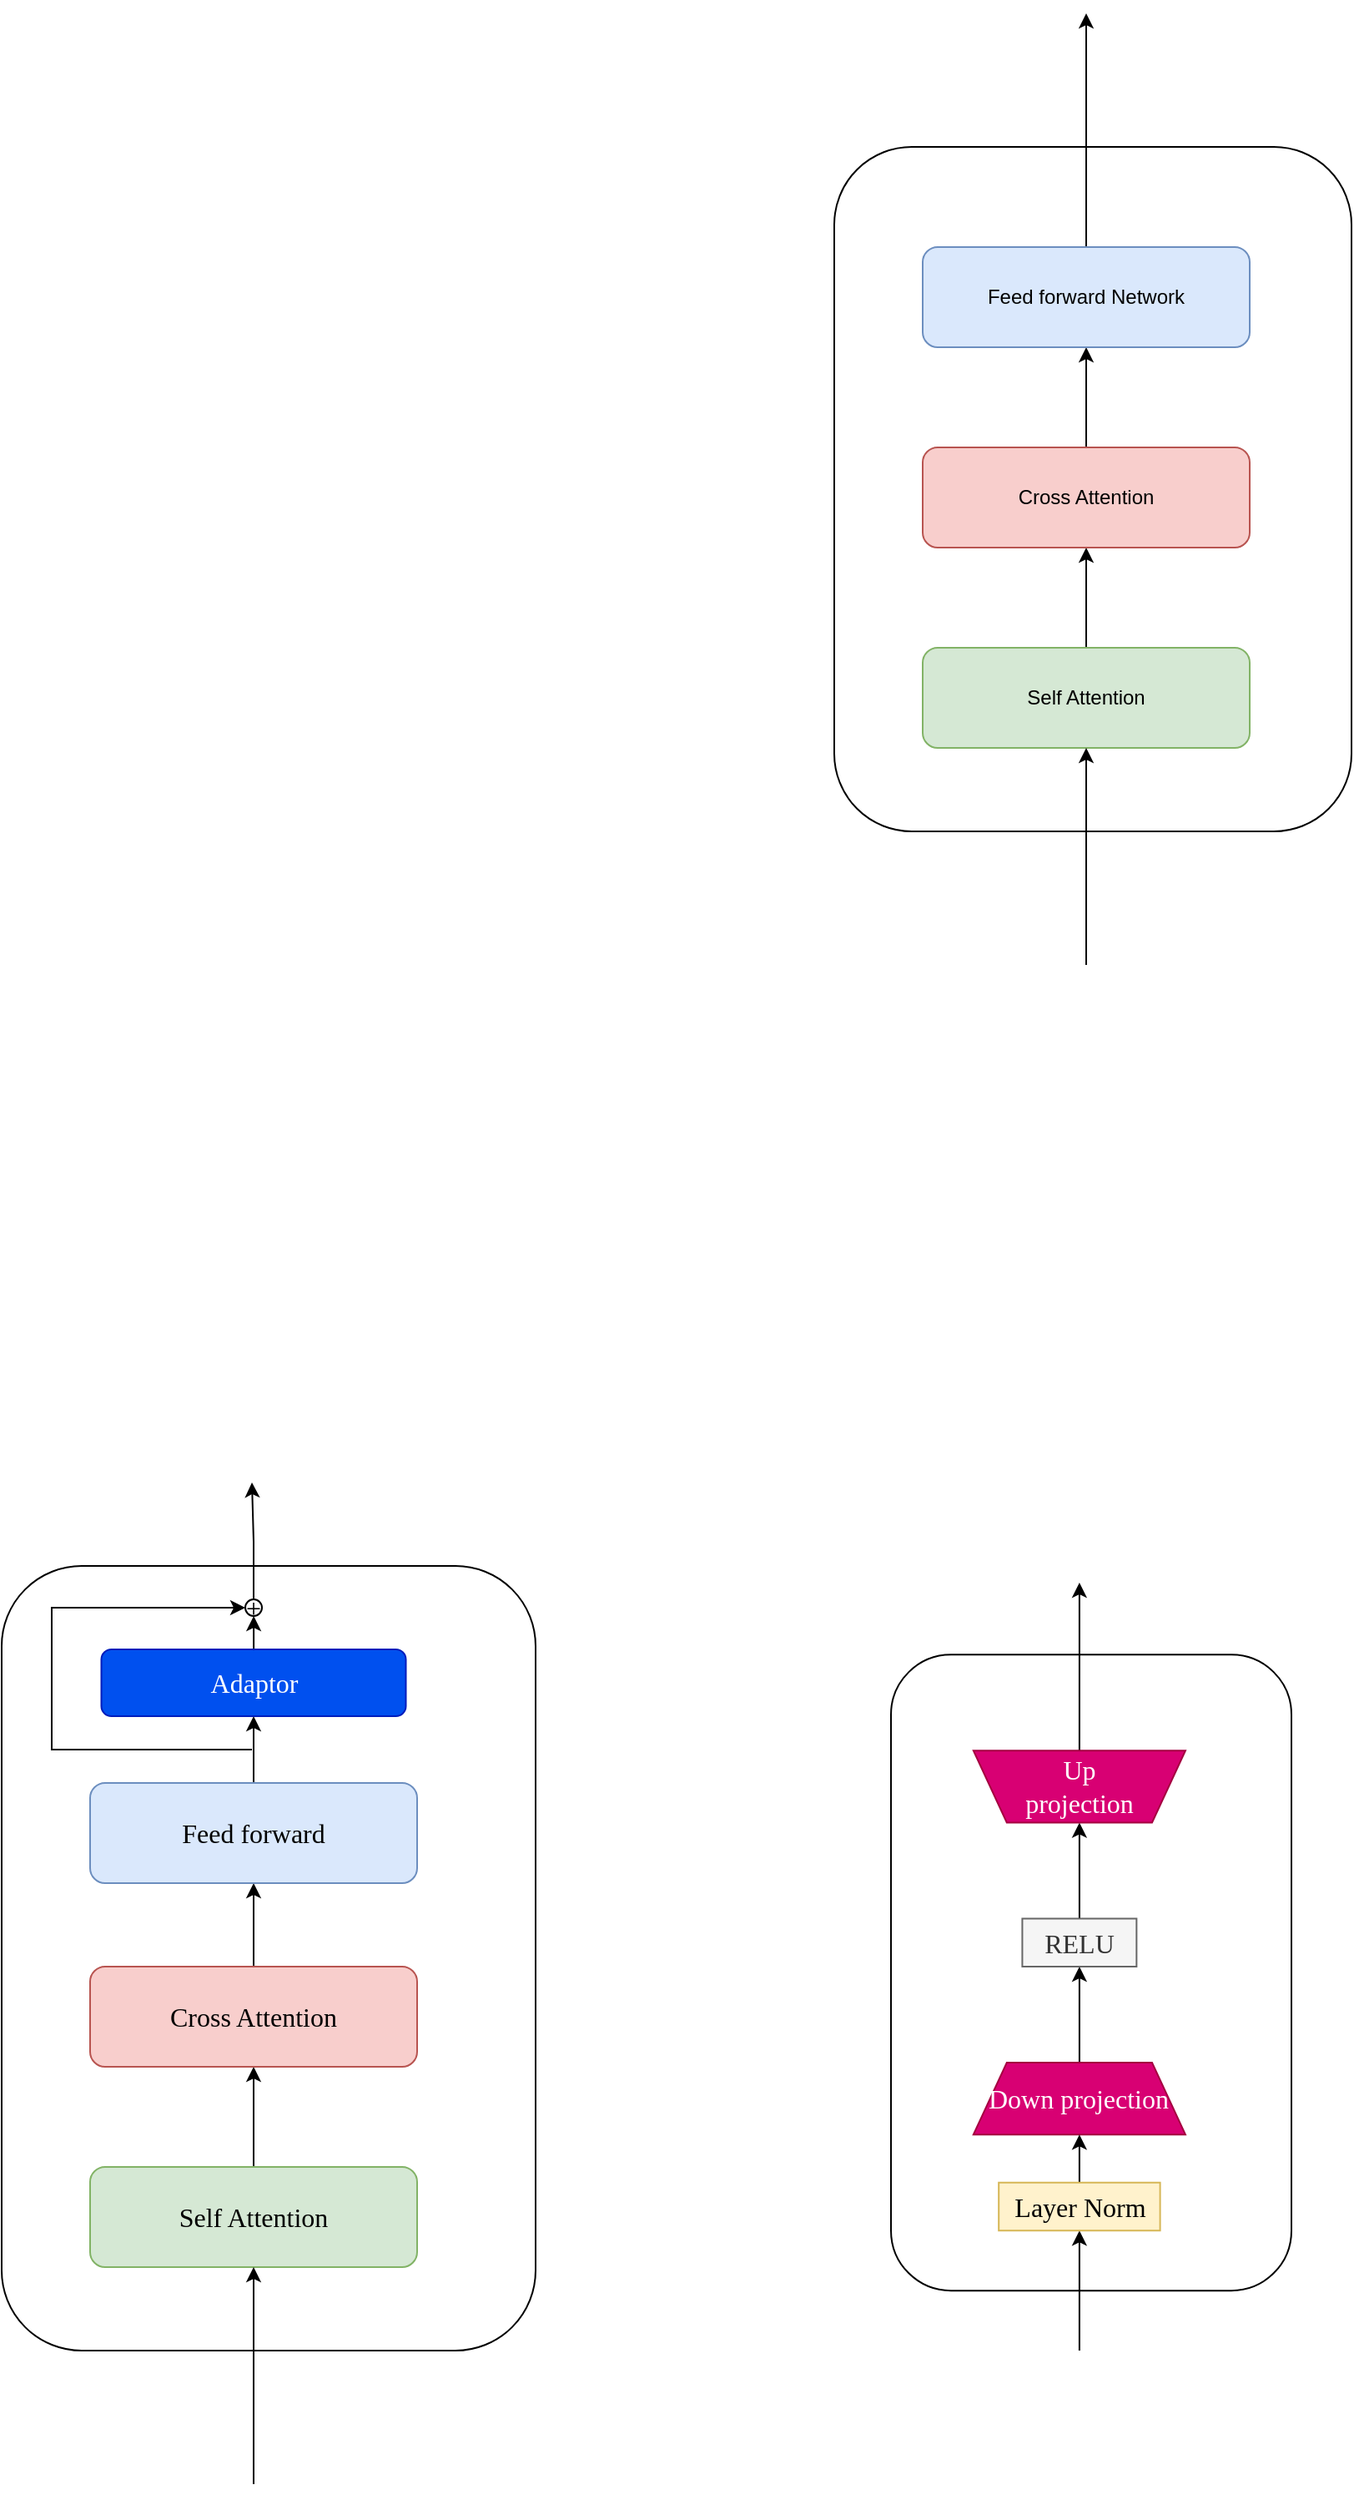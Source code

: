 <mxfile version="24.2.1" type="github">
  <diagram name="Page-1" id="VXjl9vDxlwx6784yo-qi">
    <mxGraphModel dx="2432" dy="893" grid="1" gridSize="10" guides="1" tooltips="1" connect="1" arrows="1" fold="1" page="1" pageScale="1" pageWidth="827" pageHeight="1169" math="0" shadow="0">
      <root>
        <mxCell id="0" />
        <mxCell id="1" parent="0" />
        <mxCell id="w_ae4oNYbUjGFQi2PLQw-1" value="" style="rounded=1;whiteSpace=wrap;html=1;" parent="1" vertex="1">
          <mxGeometry x="259" y="160" width="310" height="410" as="geometry" />
        </mxCell>
        <mxCell id="w_ae4oNYbUjGFQi2PLQw-5" style="edgeStyle=orthogonalEdgeStyle;rounded=0;orthogonalLoop=1;jettySize=auto;html=1;entryX=0.5;entryY=1;entryDx=0;entryDy=0;" parent="1" source="w_ae4oNYbUjGFQi2PLQw-2" target="w_ae4oNYbUjGFQi2PLQw-3" edge="1">
          <mxGeometry relative="1" as="geometry" />
        </mxCell>
        <mxCell id="w_ae4oNYbUjGFQi2PLQw-2" value="Self Attention" style="rounded=1;whiteSpace=wrap;html=1;fillColor=#d5e8d4;strokeColor=#82b366;" parent="1" vertex="1">
          <mxGeometry x="312" y="460" width="196" height="60" as="geometry" />
        </mxCell>
        <mxCell id="w_ae4oNYbUjGFQi2PLQw-6" style="edgeStyle=orthogonalEdgeStyle;rounded=0;orthogonalLoop=1;jettySize=auto;html=1;entryX=0.5;entryY=1;entryDx=0;entryDy=0;" parent="1" source="w_ae4oNYbUjGFQi2PLQw-3" target="w_ae4oNYbUjGFQi2PLQw-4" edge="1">
          <mxGeometry relative="1" as="geometry" />
        </mxCell>
        <mxCell id="w_ae4oNYbUjGFQi2PLQw-3" value="Cross Attention" style="rounded=1;whiteSpace=wrap;html=1;fillColor=#f8cecc;strokeColor=#b85450;" parent="1" vertex="1">
          <mxGeometry x="312" y="340" width="196" height="60" as="geometry" />
        </mxCell>
        <mxCell id="w_ae4oNYbUjGFQi2PLQw-9" style="edgeStyle=orthogonalEdgeStyle;rounded=0;orthogonalLoop=1;jettySize=auto;html=1;" parent="1" source="w_ae4oNYbUjGFQi2PLQw-4" edge="1">
          <mxGeometry relative="1" as="geometry">
            <mxPoint x="410" y="80" as="targetPoint" />
          </mxGeometry>
        </mxCell>
        <mxCell id="w_ae4oNYbUjGFQi2PLQw-4" value="Feed forward Network" style="rounded=1;whiteSpace=wrap;html=1;fillColor=#dae8fc;strokeColor=#6c8ebf;" parent="1" vertex="1">
          <mxGeometry x="312" y="220" width="196" height="60" as="geometry" />
        </mxCell>
        <mxCell id="w_ae4oNYbUjGFQi2PLQw-7" value="" style="endArrow=classic;html=1;rounded=0;entryX=0.5;entryY=1;entryDx=0;entryDy=0;" parent="1" target="w_ae4oNYbUjGFQi2PLQw-2" edge="1">
          <mxGeometry width="50" height="50" relative="1" as="geometry">
            <mxPoint x="410" y="650" as="sourcePoint" />
            <mxPoint x="440" y="370" as="targetPoint" />
          </mxGeometry>
        </mxCell>
        <mxCell id="xg--p2_k-tHuz6Lo-uCZ-1" value="" style="rounded=1;whiteSpace=wrap;html=1;fontSize=16;fontFamily=Times New Roman;" vertex="1" parent="1">
          <mxGeometry x="-240" y="1010" width="320" height="470" as="geometry" />
        </mxCell>
        <mxCell id="xg--p2_k-tHuz6Lo-uCZ-2" style="edgeStyle=orthogonalEdgeStyle;rounded=0;orthogonalLoop=1;jettySize=auto;html=1;entryX=0.5;entryY=1;entryDx=0;entryDy=0;fontSize=16;fontFamily=Times New Roman;" edge="1" parent="1" source="xg--p2_k-tHuz6Lo-uCZ-3" target="xg--p2_k-tHuz6Lo-uCZ-5">
          <mxGeometry relative="1" as="geometry" />
        </mxCell>
        <mxCell id="xg--p2_k-tHuz6Lo-uCZ-3" value="Self Attention" style="rounded=1;whiteSpace=wrap;html=1;fillColor=#d5e8d4;strokeColor=#82b366;fontSize=16;fontFamily=Times New Roman;" vertex="1" parent="1">
          <mxGeometry x="-187" y="1370" width="196" height="60" as="geometry" />
        </mxCell>
        <mxCell id="xg--p2_k-tHuz6Lo-uCZ-4" style="edgeStyle=orthogonalEdgeStyle;rounded=0;orthogonalLoop=1;jettySize=auto;html=1;entryX=0.5;entryY=1;entryDx=0;entryDy=0;fontSize=16;fontFamily=Times New Roman;" edge="1" parent="1" source="xg--p2_k-tHuz6Lo-uCZ-5" target="xg--p2_k-tHuz6Lo-uCZ-7">
          <mxGeometry relative="1" as="geometry" />
        </mxCell>
        <mxCell id="xg--p2_k-tHuz6Lo-uCZ-5" value="Cross Attention" style="rounded=1;whiteSpace=wrap;html=1;fillColor=#f8cecc;strokeColor=#b85450;fontSize=16;fontFamily=Times New Roman;" vertex="1" parent="1">
          <mxGeometry x="-187" y="1250" width="196" height="60" as="geometry" />
        </mxCell>
        <mxCell id="xg--p2_k-tHuz6Lo-uCZ-11" style="edgeStyle=orthogonalEdgeStyle;rounded=0;orthogonalLoop=1;jettySize=auto;html=1;entryX=0.5;entryY=1;entryDx=0;entryDy=0;fontSize=16;fontFamily=Times New Roman;" edge="1" parent="1" source="xg--p2_k-tHuz6Lo-uCZ-7" target="xg--p2_k-tHuz6Lo-uCZ-9">
          <mxGeometry relative="1" as="geometry" />
        </mxCell>
        <mxCell id="xg--p2_k-tHuz6Lo-uCZ-7" value="Feed forward" style="rounded=1;whiteSpace=wrap;html=1;fillColor=#dae8fc;strokeColor=#6c8ebf;fontSize=16;fontFamily=Times New Roman;" vertex="1" parent="1">
          <mxGeometry x="-187" y="1140" width="196" height="60" as="geometry" />
        </mxCell>
        <mxCell id="xg--p2_k-tHuz6Lo-uCZ-8" value="" style="endArrow=classic;html=1;rounded=0;entryX=0.5;entryY=1;entryDx=0;entryDy=0;fontSize=16;fontFamily=Times New Roman;" edge="1" parent="1" target="xg--p2_k-tHuz6Lo-uCZ-3">
          <mxGeometry width="50" height="50" relative="1" as="geometry">
            <mxPoint x="-89" y="1560" as="sourcePoint" />
            <mxPoint x="-59" y="1280" as="targetPoint" />
          </mxGeometry>
        </mxCell>
        <mxCell id="xg--p2_k-tHuz6Lo-uCZ-19" style="edgeStyle=orthogonalEdgeStyle;rounded=0;orthogonalLoop=1;jettySize=auto;html=1;entryX=0.5;entryY=1;entryDx=0;entryDy=0;fontSize=16;fontFamily=Times New Roman;" edge="1" parent="1" source="xg--p2_k-tHuz6Lo-uCZ-9" target="xg--p2_k-tHuz6Lo-uCZ-16">
          <mxGeometry relative="1" as="geometry" />
        </mxCell>
        <mxCell id="xg--p2_k-tHuz6Lo-uCZ-9" value="Adaptor" style="rounded=1;whiteSpace=wrap;html=1;fillColor=#0050ef;strokeColor=#001DBC;fontColor=#ffffff;fontSize=16;fontFamily=Times New Roman;" vertex="1" parent="1">
          <mxGeometry x="-180.25" y="1060" width="182.5" height="40" as="geometry" />
        </mxCell>
        <mxCell id="xg--p2_k-tHuz6Lo-uCZ-20" style="edgeStyle=orthogonalEdgeStyle;rounded=0;orthogonalLoop=1;jettySize=auto;html=1;fontSize=16;fontFamily=Times New Roman;" edge="1" parent="1" source="xg--p2_k-tHuz6Lo-uCZ-16">
          <mxGeometry relative="1" as="geometry">
            <mxPoint x="-90" y="960" as="targetPoint" />
          </mxGeometry>
        </mxCell>
        <mxCell id="xg--p2_k-tHuz6Lo-uCZ-16" value="+" style="ellipse;whiteSpace=wrap;html=1;aspect=fixed;fontSize=16;fontFamily=Times New Roman;" vertex="1" parent="1">
          <mxGeometry x="-94" y="1030" width="10" height="10" as="geometry" />
        </mxCell>
        <mxCell id="xg--p2_k-tHuz6Lo-uCZ-18" value="" style="endArrow=classic;html=1;rounded=0;entryX=0;entryY=0.5;entryDx=0;entryDy=0;fontSize=16;fontFamily=Times New Roman;" edge="1" parent="1" target="xg--p2_k-tHuz6Lo-uCZ-16">
          <mxGeometry width="50" height="50" relative="1" as="geometry">
            <mxPoint x="-90" y="1120" as="sourcePoint" />
            <mxPoint x="-90" y="1140" as="targetPoint" />
            <Array as="points">
              <mxPoint x="-210" y="1120" />
              <mxPoint x="-210" y="1035" />
            </Array>
          </mxGeometry>
        </mxCell>
        <mxCell id="xg--p2_k-tHuz6Lo-uCZ-35" value="" style="group" vertex="1" connectable="0" parent="1">
          <mxGeometry x="293" y="1020" width="240" height="460" as="geometry" />
        </mxCell>
        <mxCell id="xg--p2_k-tHuz6Lo-uCZ-23" value="" style="rounded=1;whiteSpace=wrap;html=1;fontSize=16;fontFamily=Times New Roman;" vertex="1" parent="xg--p2_k-tHuz6Lo-uCZ-35">
          <mxGeometry y="43.125" width="240" height="380.938" as="geometry" />
        </mxCell>
        <mxCell id="xg--p2_k-tHuz6Lo-uCZ-28" style="edgeStyle=orthogonalEdgeStyle;rounded=0;orthogonalLoop=1;jettySize=auto;html=1;entryX=0.5;entryY=1;entryDx=0;entryDy=0;fontSize=16;fontFamily=Times New Roman;" edge="1" parent="xg--p2_k-tHuz6Lo-uCZ-35" source="xg--p2_k-tHuz6Lo-uCZ-24" target="xg--p2_k-tHuz6Lo-uCZ-25">
          <mxGeometry relative="1" as="geometry" />
        </mxCell>
        <mxCell id="xg--p2_k-tHuz6Lo-uCZ-24" value="Down projection" style="shape=trapezoid;perimeter=trapezoidPerimeter;whiteSpace=wrap;html=1;fixedSize=1;fillColor=#d80073;fontColor=#ffffff;strokeColor=#A50040;fontSize=16;fontFamily=Times New Roman;" vertex="1" parent="xg--p2_k-tHuz6Lo-uCZ-35">
          <mxGeometry x="49.412" y="287.5" width="127.059" height="43.125" as="geometry" />
        </mxCell>
        <mxCell id="xg--p2_k-tHuz6Lo-uCZ-29" style="edgeStyle=orthogonalEdgeStyle;rounded=0;orthogonalLoop=1;jettySize=auto;html=1;fontSize=16;fontFamily=Times New Roman;" edge="1" parent="xg--p2_k-tHuz6Lo-uCZ-35" source="xg--p2_k-tHuz6Lo-uCZ-25" target="xg--p2_k-tHuz6Lo-uCZ-26">
          <mxGeometry relative="1" as="geometry" />
        </mxCell>
        <mxCell id="xg--p2_k-tHuz6Lo-uCZ-25" value="RELU" style="rounded=0;whiteSpace=wrap;html=1;fillColor=#f5f5f5;strokeColor=#666666;fontColor=#333333;fontSize=16;fontFamily=Times New Roman;" vertex="1" parent="xg--p2_k-tHuz6Lo-uCZ-35">
          <mxGeometry x="78.706" y="201.25" width="68.471" height="28.75" as="geometry" />
        </mxCell>
        <mxCell id="xg--p2_k-tHuz6Lo-uCZ-30" style="edgeStyle=orthogonalEdgeStyle;rounded=0;orthogonalLoop=1;jettySize=auto;html=1;fontSize=16;fontFamily=Times New Roman;" edge="1" parent="xg--p2_k-tHuz6Lo-uCZ-35" source="xg--p2_k-tHuz6Lo-uCZ-26">
          <mxGeometry relative="1" as="geometry">
            <mxPoint x="112.941" as="targetPoint" />
          </mxGeometry>
        </mxCell>
        <mxCell id="xg--p2_k-tHuz6Lo-uCZ-26" value="" style="shape=trapezoid;perimeter=trapezoidPerimeter;whiteSpace=wrap;html=1;fixedSize=1;rotation=-180;fillColor=#d80073;fontColor=#ffffff;strokeColor=#A50040;fontSize=16;fontFamily=Times New Roman;" vertex="1" parent="xg--p2_k-tHuz6Lo-uCZ-35">
          <mxGeometry x="49.412" y="100.625" width="127.059" height="43.125" as="geometry" />
        </mxCell>
        <mxCell id="xg--p2_k-tHuz6Lo-uCZ-27" value="" style="endArrow=classic;html=1;rounded=0;entryX=0.5;entryY=1;entryDx=0;entryDy=0;fontSize=16;fontFamily=Times New Roman;" edge="1" parent="xg--p2_k-tHuz6Lo-uCZ-35" source="xg--p2_k-tHuz6Lo-uCZ-32" target="xg--p2_k-tHuz6Lo-uCZ-24">
          <mxGeometry width="50" height="50" relative="1" as="geometry">
            <mxPoint x="112.941" y="431.25" as="sourcePoint" />
            <mxPoint x="63.529" y="222.812" as="targetPoint" />
          </mxGeometry>
        </mxCell>
        <mxCell id="xg--p2_k-tHuz6Lo-uCZ-31" value="&lt;font style=&quot;font-size: 16px;&quot; color=&quot;#ffffff&quot;&gt;Up projection&lt;/font&gt;" style="text;html=1;align=center;verticalAlign=middle;whiteSpace=wrap;rounded=0;fontSize=16;fontFamily=Times New Roman;" vertex="1" parent="xg--p2_k-tHuz6Lo-uCZ-35">
          <mxGeometry x="74.118" y="111.406" width="77.647" height="21.562" as="geometry" />
        </mxCell>
        <mxCell id="xg--p2_k-tHuz6Lo-uCZ-34" value="" style="endArrow=classic;html=1;rounded=0;entryX=0.5;entryY=1;entryDx=0;entryDy=0;fontSize=16;fontFamily=Times New Roman;" edge="1" parent="xg--p2_k-tHuz6Lo-uCZ-35" target="xg--p2_k-tHuz6Lo-uCZ-32">
          <mxGeometry width="50" height="50" relative="1" as="geometry">
            <mxPoint x="112.941" y="460" as="sourcePoint" />
            <mxPoint x="112.941" y="330.625" as="targetPoint" />
          </mxGeometry>
        </mxCell>
        <mxCell id="xg--p2_k-tHuz6Lo-uCZ-32" value="Layer Norm" style="rounded=0;whiteSpace=wrap;html=1;fillColor=#fff2cc;strokeColor=#d6b656;fontSize=16;fontFamily=Times New Roman;" vertex="1" parent="xg--p2_k-tHuz6Lo-uCZ-35">
          <mxGeometry x="64.588" y="359.375" width="96.706" height="28.75" as="geometry" />
        </mxCell>
      </root>
    </mxGraphModel>
  </diagram>
</mxfile>

